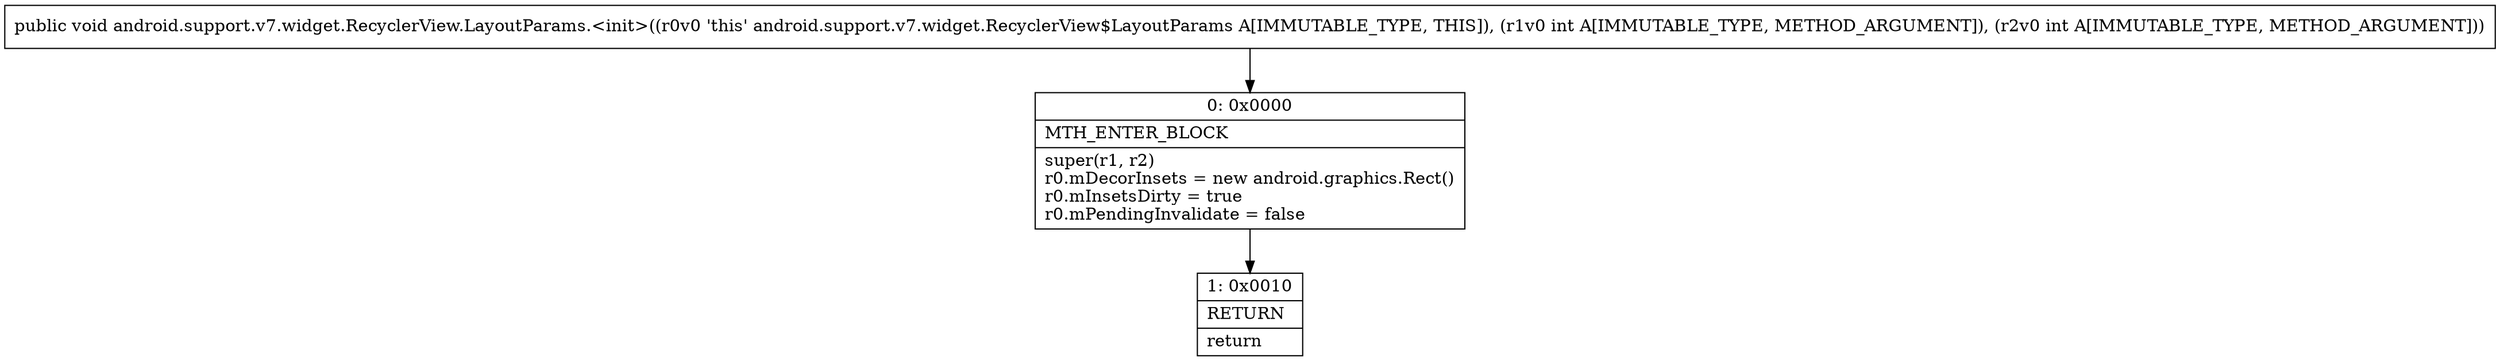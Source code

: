digraph "CFG forandroid.support.v7.widget.RecyclerView.LayoutParams.\<init\>(II)V" {
Node_0 [shape=record,label="{0\:\ 0x0000|MTH_ENTER_BLOCK\l|super(r1, r2)\lr0.mDecorInsets = new android.graphics.Rect()\lr0.mInsetsDirty = true\lr0.mPendingInvalidate = false\l}"];
Node_1 [shape=record,label="{1\:\ 0x0010|RETURN\l|return\l}"];
MethodNode[shape=record,label="{public void android.support.v7.widget.RecyclerView.LayoutParams.\<init\>((r0v0 'this' android.support.v7.widget.RecyclerView$LayoutParams A[IMMUTABLE_TYPE, THIS]), (r1v0 int A[IMMUTABLE_TYPE, METHOD_ARGUMENT]), (r2v0 int A[IMMUTABLE_TYPE, METHOD_ARGUMENT])) }"];
MethodNode -> Node_0;
Node_0 -> Node_1;
}

